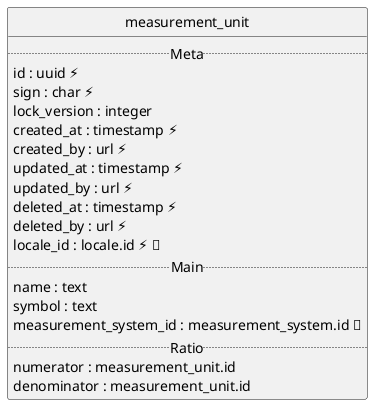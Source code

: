 @startuml uml
skinparam monochrome true
skinparam linetype ortho
hide circle

entity measurement_unit {
  .. Meta ..
  id : uuid ⚡
  sign : char ⚡
  lock_version : integer
  created_at : timestamp ⚡
  created_by : url ⚡
  updated_at : timestamp ⚡
  updated_by : url ⚡
  deleted_at : timestamp ⚡
  deleted_by : url ⚡
  locale_id : locale.id ⚡ 🔑
  .. Main ..
  name : text
  symbol : text
  measurement_system_id : measurement_system.id 🔑
  .. Ratio ..
  numerator : measurement_unit.id
  denominator : measurement_unit.id
}

@enduml
